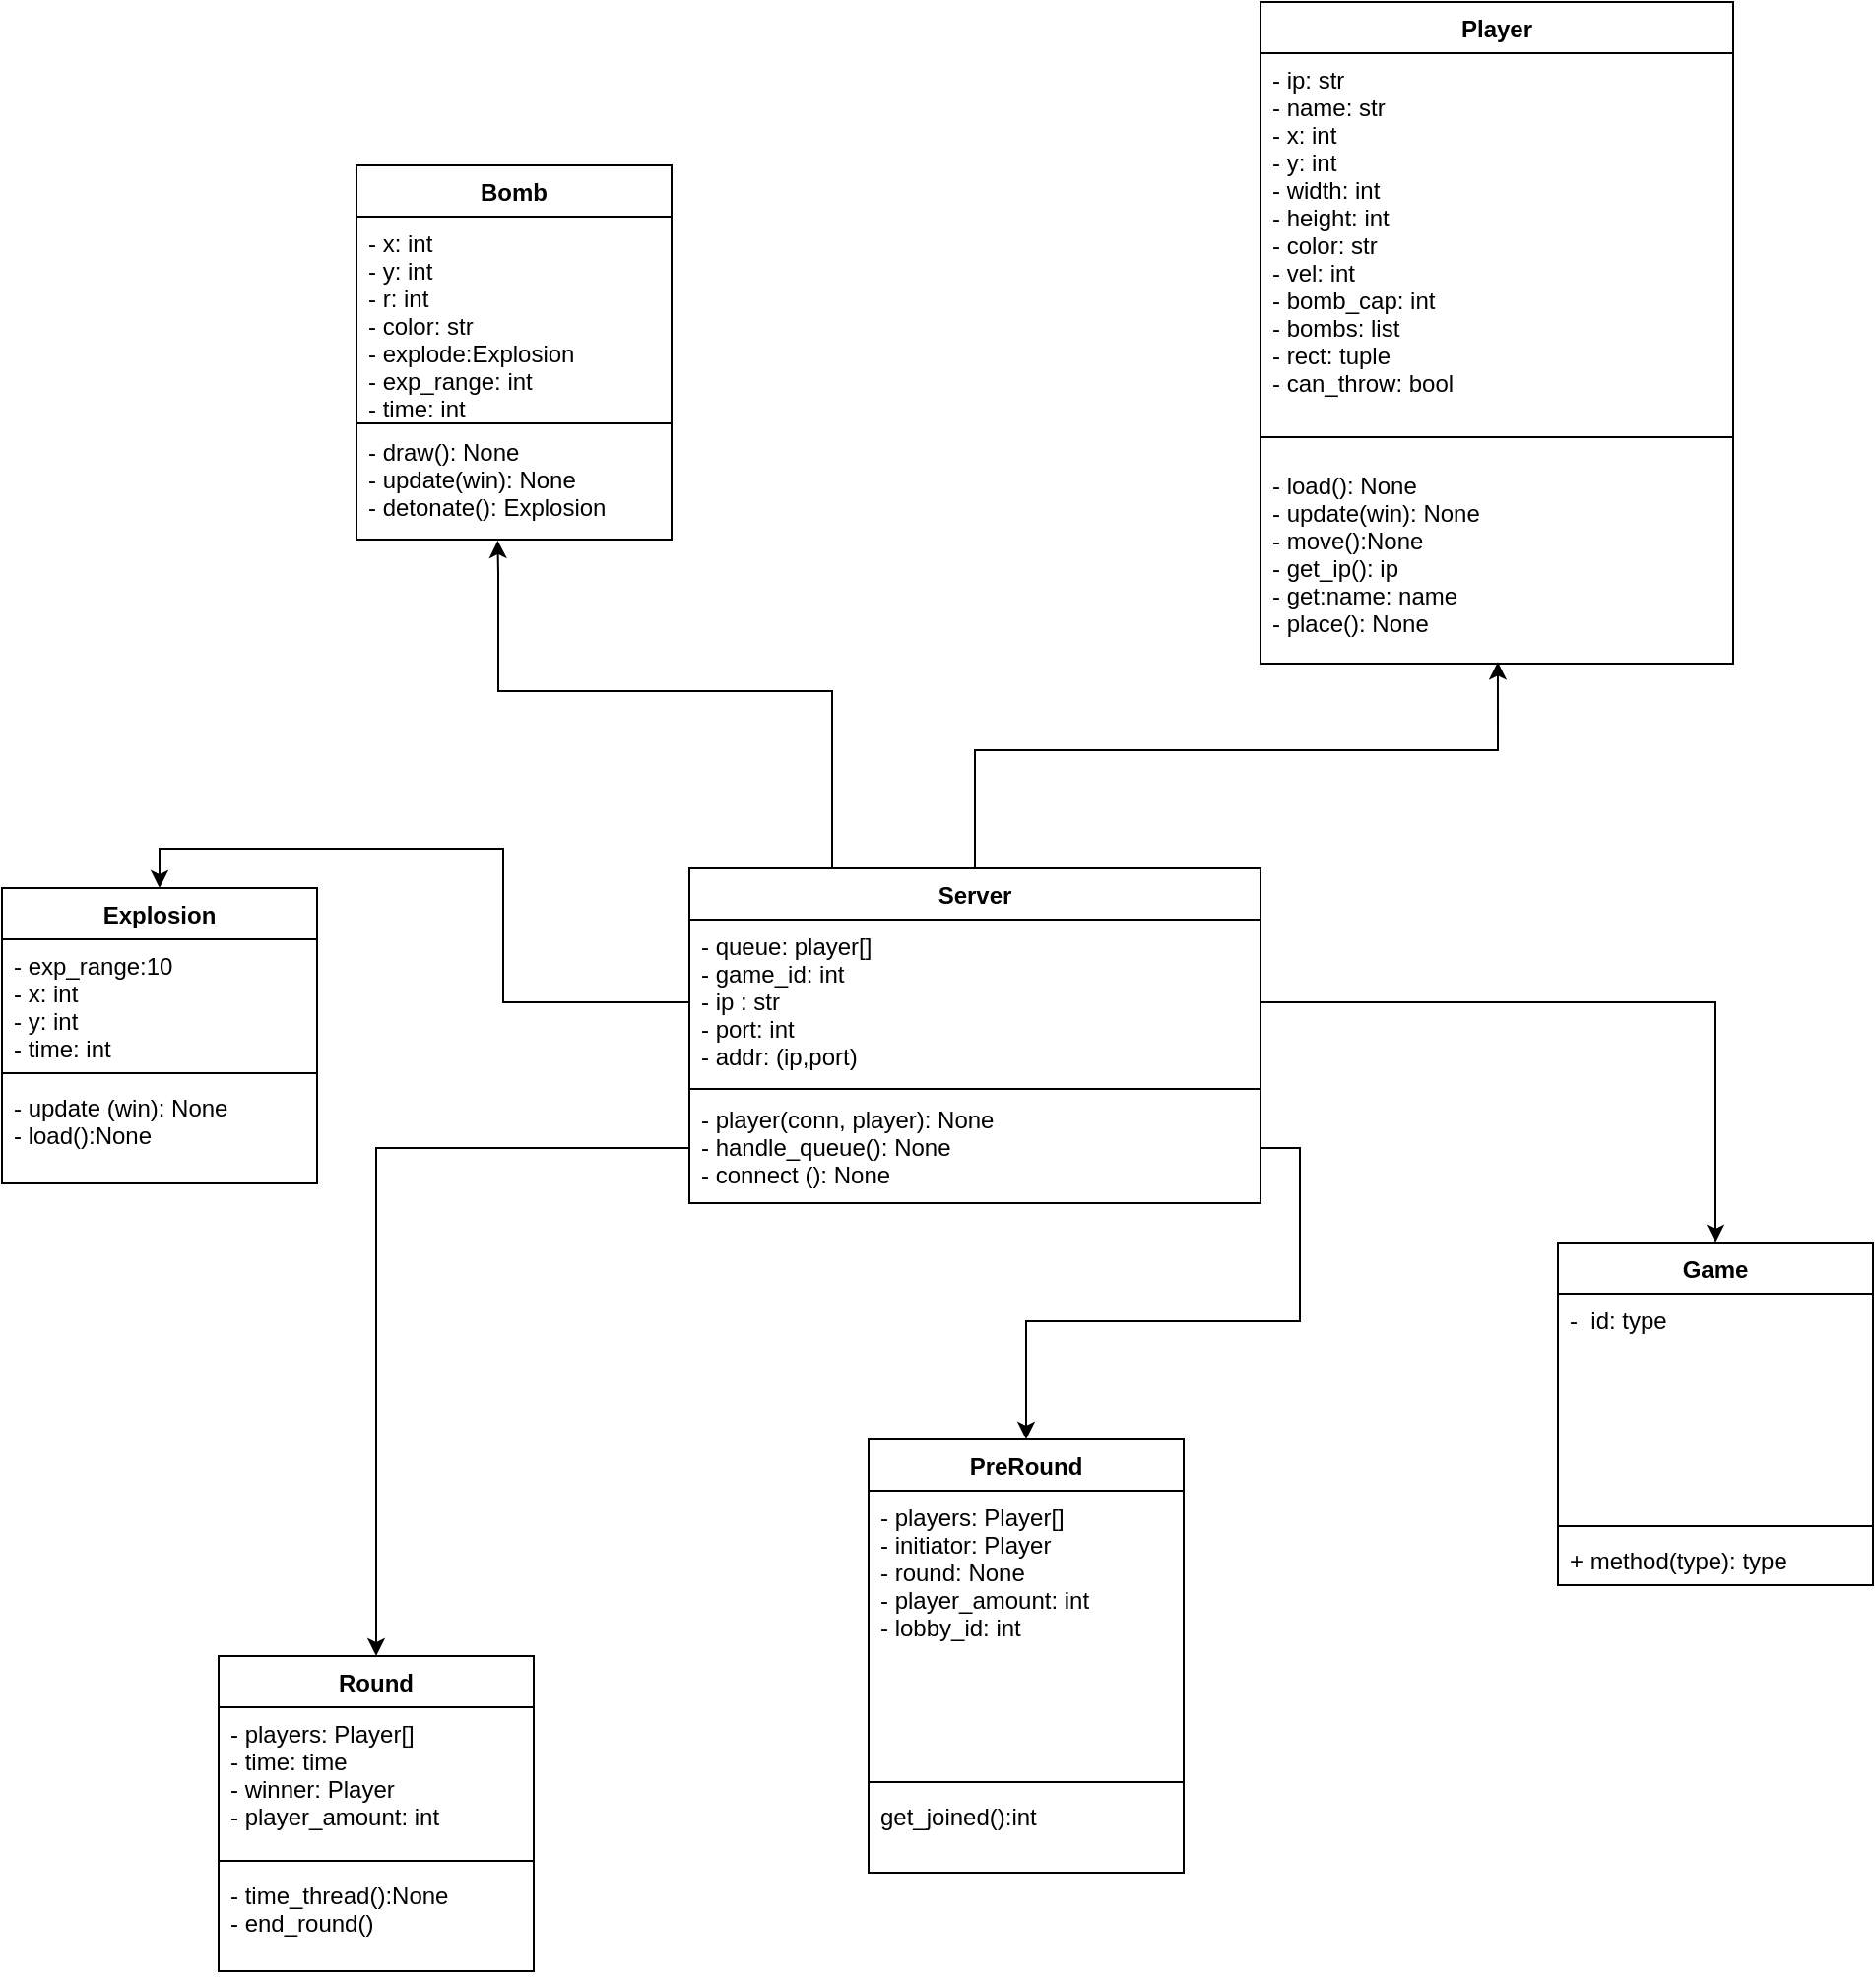 <mxfile version="14.2.7" type="github">
  <diagram id="Wmp_nvGAifpqo0GNtrIs" name="Page-1">
    <mxGraphModel dx="2466" dy="2108" grid="1" gridSize="10" guides="1" tooltips="1" connect="1" arrows="1" fold="1" page="1" pageScale="1" pageWidth="827" pageHeight="1169" math="0" shadow="0">
      <root>
        <mxCell id="0" />
        <mxCell id="1" parent="0" />
        <mxCell id="6msiCI85SDnWUIfsM1__-15" style="edgeStyle=orthogonalEdgeStyle;rounded=0;orthogonalLoop=1;jettySize=auto;html=1;exitX=0.5;exitY=0;exitDx=0;exitDy=0;entryX=0.502;entryY=0.992;entryDx=0;entryDy=0;entryPerimeter=0;" parent="1" source="6msiCI85SDnWUIfsM1__-5" target="6msiCI85SDnWUIfsM1__-19" edge="1">
          <mxGeometry relative="1" as="geometry">
            <mxPoint x="721" y="59" as="targetPoint" />
            <Array as="points">
              <mxPoint x="414" y="90" />
              <mxPoint x="680" y="90" />
            </Array>
          </mxGeometry>
        </mxCell>
        <mxCell id="6msiCI85SDnWUIfsM1__-24" style="edgeStyle=orthogonalEdgeStyle;rounded=0;orthogonalLoop=1;jettySize=auto;html=1;exitX=0.25;exitY=0;exitDx=0;exitDy=0;entryX=0.448;entryY=1.008;entryDx=0;entryDy=0;entryPerimeter=0;" parent="1" source="6msiCI85SDnWUIfsM1__-5" target="6msiCI85SDnWUIfsM1__-23" edge="1">
          <mxGeometry relative="1" as="geometry">
            <Array as="points">
              <mxPoint x="342" y="60" />
              <mxPoint x="172" y="60" />
              <mxPoint x="172" />
            </Array>
          </mxGeometry>
        </mxCell>
        <mxCell id="6msiCI85SDnWUIfsM1__-5" value="Server" style="swimlane;fontStyle=1;align=center;verticalAlign=top;childLayout=stackLayout;horizontal=1;startSize=26;horizontalStack=0;resizeParent=1;resizeParentMax=0;resizeLast=0;collapsible=1;marginBottom=0;" parent="1" vertex="1">
          <mxGeometry x="269" y="150" width="290" height="170" as="geometry" />
        </mxCell>
        <mxCell id="6msiCI85SDnWUIfsM1__-6" value="- queue: player[]&#xa;- game_id: int&#xa;- ip : str&#xa;- port: int&#xa;- addr: (ip,port) " style="text;strokeColor=none;fillColor=none;align=left;verticalAlign=top;spacingLeft=4;spacingRight=4;overflow=hidden;rotatable=0;points=[[0,0.5],[1,0.5]];portConstraint=eastwest;" parent="6msiCI85SDnWUIfsM1__-5" vertex="1">
          <mxGeometry y="26" width="290" height="84" as="geometry" />
        </mxCell>
        <mxCell id="6msiCI85SDnWUIfsM1__-7" value="" style="line;strokeWidth=1;fillColor=none;align=left;verticalAlign=middle;spacingTop=-1;spacingLeft=3;spacingRight=3;rotatable=0;labelPosition=right;points=[];portConstraint=eastwest;" parent="6msiCI85SDnWUIfsM1__-5" vertex="1">
          <mxGeometry y="110" width="290" height="4" as="geometry" />
        </mxCell>
        <mxCell id="6msiCI85SDnWUIfsM1__-8" value="- player(conn, player): None&#xa;- handle_queue(): None&#xa;- connect (): None&#xa;" style="text;strokeColor=none;fillColor=none;align=left;verticalAlign=top;spacingLeft=4;spacingRight=4;overflow=hidden;rotatable=0;points=[[0,0.5],[1,0.5]];portConstraint=eastwest;" parent="6msiCI85SDnWUIfsM1__-5" vertex="1">
          <mxGeometry y="114" width="290" height="56" as="geometry" />
        </mxCell>
        <mxCell id="6msiCI85SDnWUIfsM1__-9" style="edgeStyle=orthogonalEdgeStyle;rounded=0;orthogonalLoop=1;jettySize=auto;html=1;exitX=1;exitY=0.5;exitDx=0;exitDy=0;" parent="6msiCI85SDnWUIfsM1__-5" source="6msiCI85SDnWUIfsM1__-6" target="6msiCI85SDnWUIfsM1__-6" edge="1">
          <mxGeometry relative="1" as="geometry" />
        </mxCell>
        <mxCell id="6msiCI85SDnWUIfsM1__-16" value="Player" style="swimlane;fontStyle=1;align=center;verticalAlign=top;childLayout=stackLayout;horizontal=1;startSize=26;horizontalStack=0;resizeParent=1;resizeParentMax=0;resizeLast=0;collapsible=1;marginBottom=0;" parent="1" vertex="1">
          <mxGeometry x="559" y="-290" width="240" height="336" as="geometry" />
        </mxCell>
        <mxCell id="6msiCI85SDnWUIfsM1__-17" value="- ip: str&#xa;- name: str &#xa;- x: int&#xa;- y: int&#xa;- width: int&#xa;- height: int&#xa;- color: str&#xa;- vel: int&#xa;- bomb_cap: int&#xa;- bombs: list&#xa;- rect: tuple&#xa;- can_throw: bool&#xa;&#xa;" style="text;strokeColor=none;fillColor=none;align=left;verticalAlign=top;spacingLeft=4;spacingRight=4;overflow=hidden;rotatable=0;points=[[0,0.5],[1,0.5]];portConstraint=eastwest;" parent="6msiCI85SDnWUIfsM1__-16" vertex="1">
          <mxGeometry y="26" width="240" height="184" as="geometry" />
        </mxCell>
        <mxCell id="6msiCI85SDnWUIfsM1__-18" value="" style="line;strokeWidth=1;fillColor=none;align=left;verticalAlign=middle;spacingTop=-1;spacingLeft=3;spacingRight=3;rotatable=0;labelPosition=right;points=[];portConstraint=eastwest;" parent="6msiCI85SDnWUIfsM1__-16" vertex="1">
          <mxGeometry y="210" width="240" height="22" as="geometry" />
        </mxCell>
        <mxCell id="6msiCI85SDnWUIfsM1__-19" value="- load(): None&#xa;- update(win): None&#xa;- move():None&#xa;- get_ip(): ip&#xa;- get:name: name&#xa;- place(): None" style="text;strokeColor=none;fillColor=none;align=left;verticalAlign=top;spacingLeft=4;spacingRight=4;overflow=hidden;rotatable=0;points=[[0,0.5],[1,0.5]];portConstraint=eastwest;" parent="6msiCI85SDnWUIfsM1__-16" vertex="1">
          <mxGeometry y="232" width="240" height="104" as="geometry" />
        </mxCell>
        <mxCell id="6msiCI85SDnWUIfsM1__-20" value="Bomb" style="swimlane;fontStyle=1;align=center;verticalAlign=top;childLayout=stackLayout;horizontal=1;startSize=26;horizontalStack=0;resizeParent=1;resizeParentMax=0;resizeLast=0;collapsible=1;marginBottom=0;" parent="1" vertex="1">
          <mxGeometry x="100" y="-207" width="160" height="190" as="geometry" />
        </mxCell>
        <mxCell id="6msiCI85SDnWUIfsM1__-21" value="- x: int&#xa;- y: int&#xa;- r: int&#xa;- color: str&#xa;- explode:Explosion&#xa;- exp_range: int&#xa;- time: int" style="text;strokeColor=none;fillColor=none;align=left;verticalAlign=top;spacingLeft=4;spacingRight=4;overflow=hidden;rotatable=0;points=[[0,0.5],[1,0.5]];portConstraint=eastwest;" parent="6msiCI85SDnWUIfsM1__-20" vertex="1">
          <mxGeometry y="26" width="160" height="104" as="geometry" />
        </mxCell>
        <mxCell id="6msiCI85SDnWUIfsM1__-22" value="" style="line;strokeWidth=1;fillColor=none;align=left;verticalAlign=middle;spacingTop=-1;spacingLeft=3;spacingRight=3;rotatable=0;labelPosition=right;points=[];portConstraint=eastwest;" parent="6msiCI85SDnWUIfsM1__-20" vertex="1">
          <mxGeometry y="130" width="160" height="2" as="geometry" />
        </mxCell>
        <mxCell id="6msiCI85SDnWUIfsM1__-23" value="- draw(): None&#xa;- update(win): None&#xa;- detonate(): Explosion" style="text;strokeColor=none;fillColor=none;align=left;verticalAlign=top;spacingLeft=4;spacingRight=4;overflow=hidden;rotatable=0;points=[[0,0.5],[1,0.5]];portConstraint=eastwest;" parent="6msiCI85SDnWUIfsM1__-20" vertex="1">
          <mxGeometry y="132" width="160" height="58" as="geometry" />
        </mxCell>
        <mxCell id="K1STaGKVm7pCON3N_At5-1" value="Explosion" style="swimlane;fontStyle=1;align=center;verticalAlign=top;childLayout=stackLayout;horizontal=1;startSize=26;horizontalStack=0;resizeParent=1;resizeParentMax=0;resizeLast=0;collapsible=1;marginBottom=0;" vertex="1" parent="1">
          <mxGeometry x="-80" y="160" width="160" height="150" as="geometry" />
        </mxCell>
        <mxCell id="K1STaGKVm7pCON3N_At5-2" value="- exp_range:10 &#xa;- x: int&#xa;- y: int&#xa;- time: int" style="text;strokeColor=none;fillColor=none;align=left;verticalAlign=top;spacingLeft=4;spacingRight=4;overflow=hidden;rotatable=0;points=[[0,0.5],[1,0.5]];portConstraint=eastwest;" vertex="1" parent="K1STaGKVm7pCON3N_At5-1">
          <mxGeometry y="26" width="160" height="64" as="geometry" />
        </mxCell>
        <mxCell id="K1STaGKVm7pCON3N_At5-3" value="" style="line;strokeWidth=1;fillColor=none;align=left;verticalAlign=middle;spacingTop=-1;spacingLeft=3;spacingRight=3;rotatable=0;labelPosition=right;points=[];portConstraint=eastwest;" vertex="1" parent="K1STaGKVm7pCON3N_At5-1">
          <mxGeometry y="90" width="160" height="8" as="geometry" />
        </mxCell>
        <mxCell id="K1STaGKVm7pCON3N_At5-4" value="- update (win): None&#xa;- load():None" style="text;strokeColor=none;fillColor=none;align=left;verticalAlign=top;spacingLeft=4;spacingRight=4;overflow=hidden;rotatable=0;points=[[0,0.5],[1,0.5]];portConstraint=eastwest;" vertex="1" parent="K1STaGKVm7pCON3N_At5-1">
          <mxGeometry y="98" width="160" height="52" as="geometry" />
        </mxCell>
        <mxCell id="K1STaGKVm7pCON3N_At5-5" style="edgeStyle=orthogonalEdgeStyle;rounded=0;orthogonalLoop=1;jettySize=auto;html=1;exitX=0;exitY=0.5;exitDx=0;exitDy=0;entryX=0.5;entryY=0;entryDx=0;entryDy=0;" edge="1" parent="1" source="6msiCI85SDnWUIfsM1__-6" target="K1STaGKVm7pCON3N_At5-1">
          <mxGeometry relative="1" as="geometry" />
        </mxCell>
        <mxCell id="K1STaGKVm7pCON3N_At5-6" value="Round" style="swimlane;fontStyle=1;align=center;verticalAlign=top;childLayout=stackLayout;horizontal=1;startSize=26;horizontalStack=0;resizeParent=1;resizeParentMax=0;resizeLast=0;collapsible=1;marginBottom=0;" vertex="1" parent="1">
          <mxGeometry x="30" y="550" width="160" height="160" as="geometry" />
        </mxCell>
        <mxCell id="K1STaGKVm7pCON3N_At5-7" value="- players: Player[]&#xa;- time: time&#xa;- winner: Player&#xa;- player_amount: int" style="text;strokeColor=none;fillColor=none;align=left;verticalAlign=top;spacingLeft=4;spacingRight=4;overflow=hidden;rotatable=0;points=[[0,0.5],[1,0.5]];portConstraint=eastwest;" vertex="1" parent="K1STaGKVm7pCON3N_At5-6">
          <mxGeometry y="26" width="160" height="74" as="geometry" />
        </mxCell>
        <mxCell id="K1STaGKVm7pCON3N_At5-8" value="" style="line;strokeWidth=1;fillColor=none;align=left;verticalAlign=middle;spacingTop=-1;spacingLeft=3;spacingRight=3;rotatable=0;labelPosition=right;points=[];portConstraint=eastwest;" vertex="1" parent="K1STaGKVm7pCON3N_At5-6">
          <mxGeometry y="100" width="160" height="8" as="geometry" />
        </mxCell>
        <mxCell id="K1STaGKVm7pCON3N_At5-9" value="- time_thread():None&#xa;- end_round()" style="text;strokeColor=none;fillColor=none;align=left;verticalAlign=top;spacingLeft=4;spacingRight=4;overflow=hidden;rotatable=0;points=[[0,0.5],[1,0.5]];portConstraint=eastwest;" vertex="1" parent="K1STaGKVm7pCON3N_At5-6">
          <mxGeometry y="108" width="160" height="52" as="geometry" />
        </mxCell>
        <mxCell id="K1STaGKVm7pCON3N_At5-11" style="edgeStyle=orthogonalEdgeStyle;rounded=0;orthogonalLoop=1;jettySize=auto;html=1;exitX=0;exitY=0.5;exitDx=0;exitDy=0;" edge="1" parent="1" source="6msiCI85SDnWUIfsM1__-8" target="K1STaGKVm7pCON3N_At5-6">
          <mxGeometry relative="1" as="geometry" />
        </mxCell>
        <mxCell id="K1STaGKVm7pCON3N_At5-12" value="PreRound" style="swimlane;fontStyle=1;align=center;verticalAlign=top;childLayout=stackLayout;horizontal=1;startSize=26;horizontalStack=0;resizeParent=1;resizeParentMax=0;resizeLast=0;collapsible=1;marginBottom=0;" vertex="1" parent="1">
          <mxGeometry x="360" y="440" width="160" height="220" as="geometry" />
        </mxCell>
        <mxCell id="K1STaGKVm7pCON3N_At5-13" value="- players: Player[]&#xa;- initiator: Player&#xa;- round: None&#xa;- player_amount: int&#xa;- lobby_id: int&#xa;&#xa;" style="text;strokeColor=none;fillColor=none;align=left;verticalAlign=top;spacingLeft=4;spacingRight=4;overflow=hidden;rotatable=0;points=[[0,0.5],[1,0.5]];portConstraint=eastwest;" vertex="1" parent="K1STaGKVm7pCON3N_At5-12">
          <mxGeometry y="26" width="160" height="144" as="geometry" />
        </mxCell>
        <mxCell id="K1STaGKVm7pCON3N_At5-14" value="" style="line;strokeWidth=1;fillColor=none;align=left;verticalAlign=middle;spacingTop=-1;spacingLeft=3;spacingRight=3;rotatable=0;labelPosition=right;points=[];portConstraint=eastwest;" vertex="1" parent="K1STaGKVm7pCON3N_At5-12">
          <mxGeometry y="170" width="160" height="8" as="geometry" />
        </mxCell>
        <mxCell id="K1STaGKVm7pCON3N_At5-15" value="get_joined():int&#xa;" style="text;strokeColor=none;fillColor=none;align=left;verticalAlign=top;spacingLeft=4;spacingRight=4;overflow=hidden;rotatable=0;points=[[0,0.5],[1,0.5]];portConstraint=eastwest;" vertex="1" parent="K1STaGKVm7pCON3N_At5-12">
          <mxGeometry y="178" width="160" height="42" as="geometry" />
        </mxCell>
        <mxCell id="K1STaGKVm7pCON3N_At5-16" style="edgeStyle=orthogonalEdgeStyle;rounded=0;orthogonalLoop=1;jettySize=auto;html=1;exitX=1;exitY=0.5;exitDx=0;exitDy=0;entryX=0.5;entryY=0;entryDx=0;entryDy=0;" edge="1" parent="1" source="6msiCI85SDnWUIfsM1__-8" target="K1STaGKVm7pCON3N_At5-12">
          <mxGeometry relative="1" as="geometry" />
        </mxCell>
        <mxCell id="K1STaGKVm7pCON3N_At5-17" style="edgeStyle=orthogonalEdgeStyle;rounded=0;orthogonalLoop=1;jettySize=auto;html=1;entryX=0.5;entryY=0;entryDx=0;entryDy=0;" edge="1" parent="1" source="6msiCI85SDnWUIfsM1__-6" target="K1STaGKVm7pCON3N_At5-18">
          <mxGeometry relative="1" as="geometry">
            <mxPoint x="790.0" y="320" as="targetPoint" />
          </mxGeometry>
        </mxCell>
        <mxCell id="K1STaGKVm7pCON3N_At5-18" value="Game" style="swimlane;fontStyle=1;align=center;verticalAlign=top;childLayout=stackLayout;horizontal=1;startSize=26;horizontalStack=0;resizeParent=1;resizeParentMax=0;resizeLast=0;collapsible=1;marginBottom=0;" vertex="1" parent="1">
          <mxGeometry x="710" y="340" width="160" height="174" as="geometry" />
        </mxCell>
        <mxCell id="K1STaGKVm7pCON3N_At5-19" value="-  id: type" style="text;strokeColor=none;fillColor=none;align=left;verticalAlign=top;spacingLeft=4;spacingRight=4;overflow=hidden;rotatable=0;points=[[0,0.5],[1,0.5]];portConstraint=eastwest;" vertex="1" parent="K1STaGKVm7pCON3N_At5-18">
          <mxGeometry y="26" width="160" height="114" as="geometry" />
        </mxCell>
        <mxCell id="K1STaGKVm7pCON3N_At5-20" value="" style="line;strokeWidth=1;fillColor=none;align=left;verticalAlign=middle;spacingTop=-1;spacingLeft=3;spacingRight=3;rotatable=0;labelPosition=right;points=[];portConstraint=eastwest;" vertex="1" parent="K1STaGKVm7pCON3N_At5-18">
          <mxGeometry y="140" width="160" height="8" as="geometry" />
        </mxCell>
        <mxCell id="K1STaGKVm7pCON3N_At5-21" value="+ method(type): type" style="text;strokeColor=none;fillColor=none;align=left;verticalAlign=top;spacingLeft=4;spacingRight=4;overflow=hidden;rotatable=0;points=[[0,0.5],[1,0.5]];portConstraint=eastwest;" vertex="1" parent="K1STaGKVm7pCON3N_At5-18">
          <mxGeometry y="148" width="160" height="26" as="geometry" />
        </mxCell>
      </root>
    </mxGraphModel>
  </diagram>
</mxfile>
